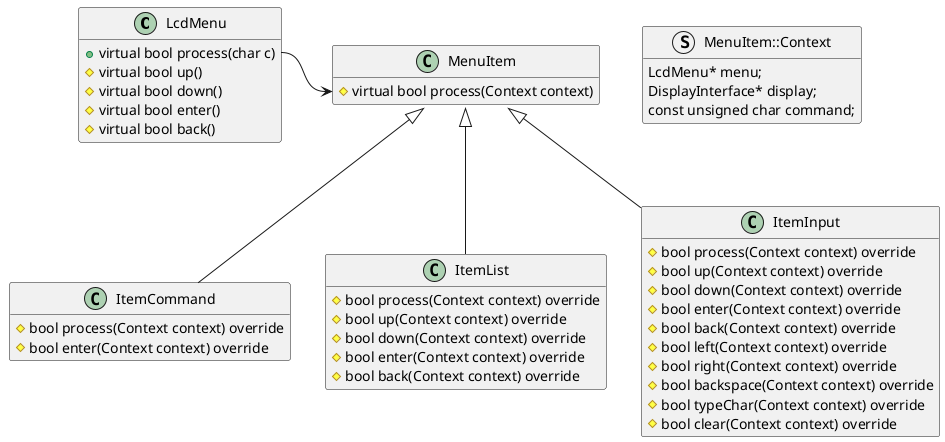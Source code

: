@startuml
' https://www.plantuml.com/plantuml/uml/

hide empty members

class LcdMenu {
    +virtual bool process(char c)
    #virtual bool up()
    #virtual bool down()
    #virtual bool enter()
    #virtual bool back()
}

struct MenuItem::Context {
    LcdMenu* menu;
    DisplayInterface* display;
    const unsigned char command;
}

class MenuItem {
    #virtual bool process(Context context)
}

class ItemCommand {
    #bool process(Context context) override
    #bool enter(Context context) override
}

class ItemList {
    #bool process(Context context) override
    #bool up(Context context) override
    #bool down(Context context) override
    #bool enter(Context context) override
    #bool back(Context context) override
}

class ItemInput {
    #bool process(Context context) override
    #bool up(Context context) override
    #bool down(Context context) override
    #bool enter(Context context) override
    #bool back(Context context) override
    #bool left(Context context) override
    #bool right(Context context) override
    #bool backspace(Context context) override
    #bool typeChar(Context context) override
    #bool clear(Context context) override
}

LcdMenu::process -r-> MenuItem::process
ItemCommand -u-|> MenuItem
ItemList -u-|> MenuItem
ItemInput -u-|> MenuItem
@enduml